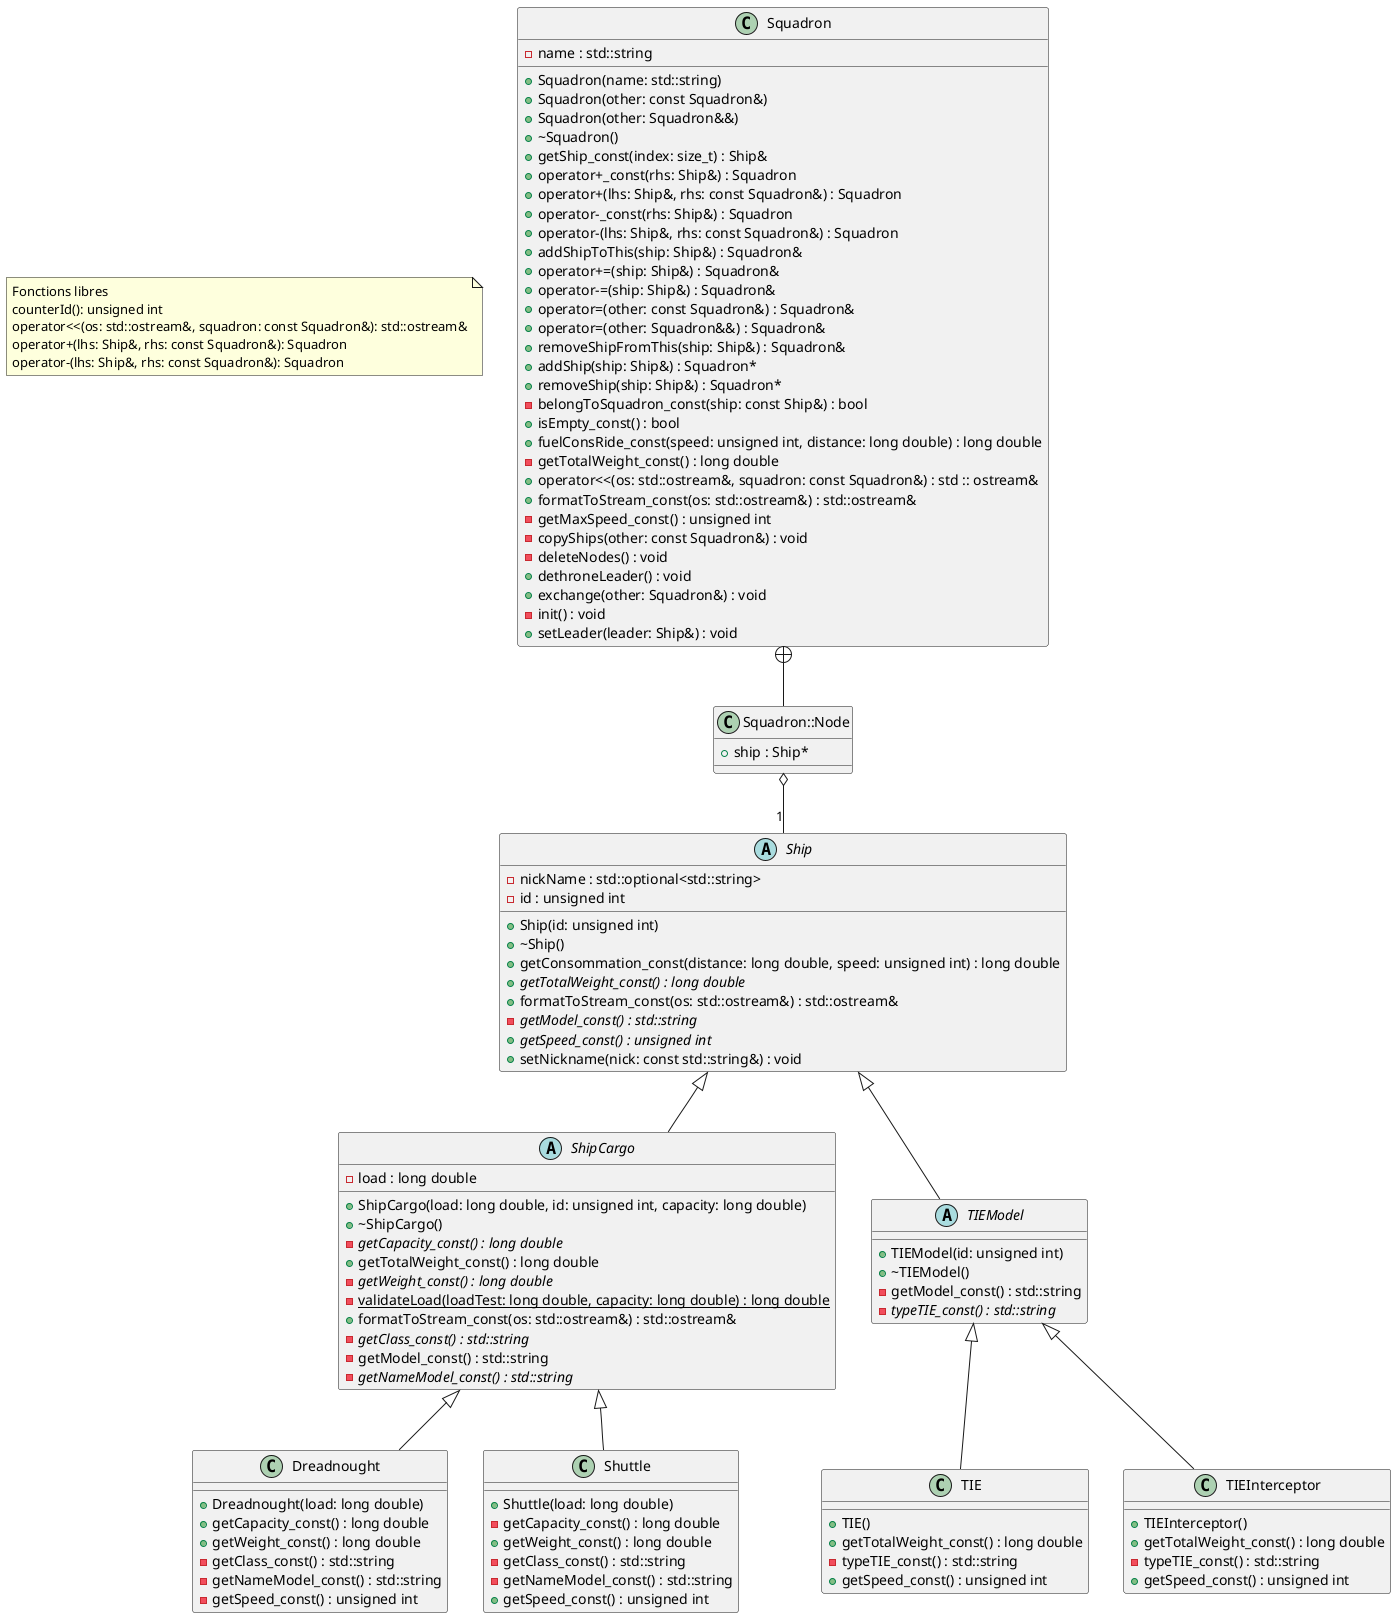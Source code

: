 @startuml

note "Fonctions libres\ncounterId(): unsigned int\noperator<<(os: std::ostream&, squadron: const Squadron&): std::ostream&\noperator+(lhs: Ship&, rhs: const Squadron&): Squadron\noperator-(lhs: Ship&, rhs: const Squadron&): Squadron" as n1




/' Objects '/

class Dreadnought {
	+Dreadnought(load: long double)
	+getCapacity_const() : long double
	+getWeight_const() : long double
	-getClass_const() : std::string
	-getNameModel_const() : std::string
	-getSpeed_const() : unsigned int
}


abstract class Ship {
	+Ship(id: unsigned int)
	+~Ship()
	+getConsommation_const(distance: long double, speed: unsigned int) : long double
	+{abstract} getTotalWeight_const() : long double
	-nickName : std::optional<std::string>
	+formatToStream_const(os: std::ostream&) : std::ostream&
	-{abstract} getModel_const() : std::string
	+{abstract} getSpeed_const() : unsigned int
	-id : unsigned int
	+setNickname(nick: const std::string&) : void
}


abstract class ShipCargo {
	+ShipCargo(load: long double, id: unsigned int, capacity: long double)
	+~ShipCargo()
	-{abstract} getCapacity_const() : long double
	+getTotalWeight_const() : long double
	-{abstract} getWeight_const() : long double
	-load : long double
	-{static} validateLoad(loadTest: long double, capacity: long double) : long double
	+formatToStream_const(os: std::ostream&) : std::ostream&
	-{abstract} getClass_const() : std::string
	-getModel_const() : std::string
	-{abstract} getNameModel_const() : std::string
}


class Shuttle {
	+Shuttle(load: long double)
	-getCapacity_const() : long double
	+getWeight_const() : long double
	-getClass_const() : std::string
	-getNameModel_const() : std::string
	+getSpeed_const() : unsigned int
}


class Squadron {
	+Squadron(name: std::string)
	+Squadron(other: const Squadron&)
	+Squadron(other: Squadron&&)
	+~Squadron()
	+getShip_const(index: size_t) : Ship&
	+operator+_const(rhs: Ship&) : Squadron
	+operator+(lhs: Ship&, rhs: const Squadron&) : Squadron
	+operator-_const(rhs: Ship&) : Squadron
	+operator-(lhs: Ship&, rhs: const Squadron&) : Squadron
	+addShipToThis(ship: Ship&) : Squadron&
	+operator+=(ship: Ship&) : Squadron&
	+operator-=(ship: Ship&) : Squadron&
	+operator=(other: const Squadron&) : Squadron&
	+operator=(other: Squadron&&) : Squadron&
	+removeShipFromThis(ship: Ship&) : Squadron&
	+addShip(ship: Ship&) : Squadron*
	+removeShip(ship: Ship&) : Squadron*
	-belongToSquadron_const(ship: const Ship&) : bool
	+isEmpty_const() : bool
	+fuelConsRide_const(speed: unsigned int, distance: long double) : long double
	-getTotalWeight_const() : long double
	+operator<<(os: std::ostream&, squadron: const Squadron&) : std :: ostream&
	+formatToStream_const(os: std::ostream&) : std::ostream&
	-name : std::string
	-getMaxSpeed_const() : unsigned int
	-copyShips(other: const Squadron&) : void
	-deleteNodes() : void
	+dethroneLeader() : void
	+exchange(other: Squadron&) : void
	-init() : void
	+setLeader(leader: Ship&) : void
}


class TIE {
	+TIE()
	+getTotalWeight_const() : long double
	-typeTIE_const() : std::string
	+getSpeed_const() : unsigned int
}


class TIEInterceptor {
	+TIEInterceptor()
	+getTotalWeight_const() : long double
	-typeTIE_const() : std::string
	+getSpeed_const() : unsigned int
}


abstract class TIEModel {
	+TIEModel(id: unsigned int)
	+~TIEModel()
	-getModel_const() : std::string
	-{abstract} typeTIE_const() : std::string
}


class Squadron::Node {
	+ship : Ship*
}





/' Inheritance relationships '/

Ship <|-- ShipCargo


Ship <|-- TIEModel


ShipCargo <|-- Dreadnought


ShipCargo <|-- Shuttle


TIEModel <|-- TIE


TIEModel <|-- TIEInterceptor





/' Aggregation relationships '/

Squadron::Node o--"1" Ship






/' Nested objects '/

Squadron +-- Squadron::Node




@enduml

